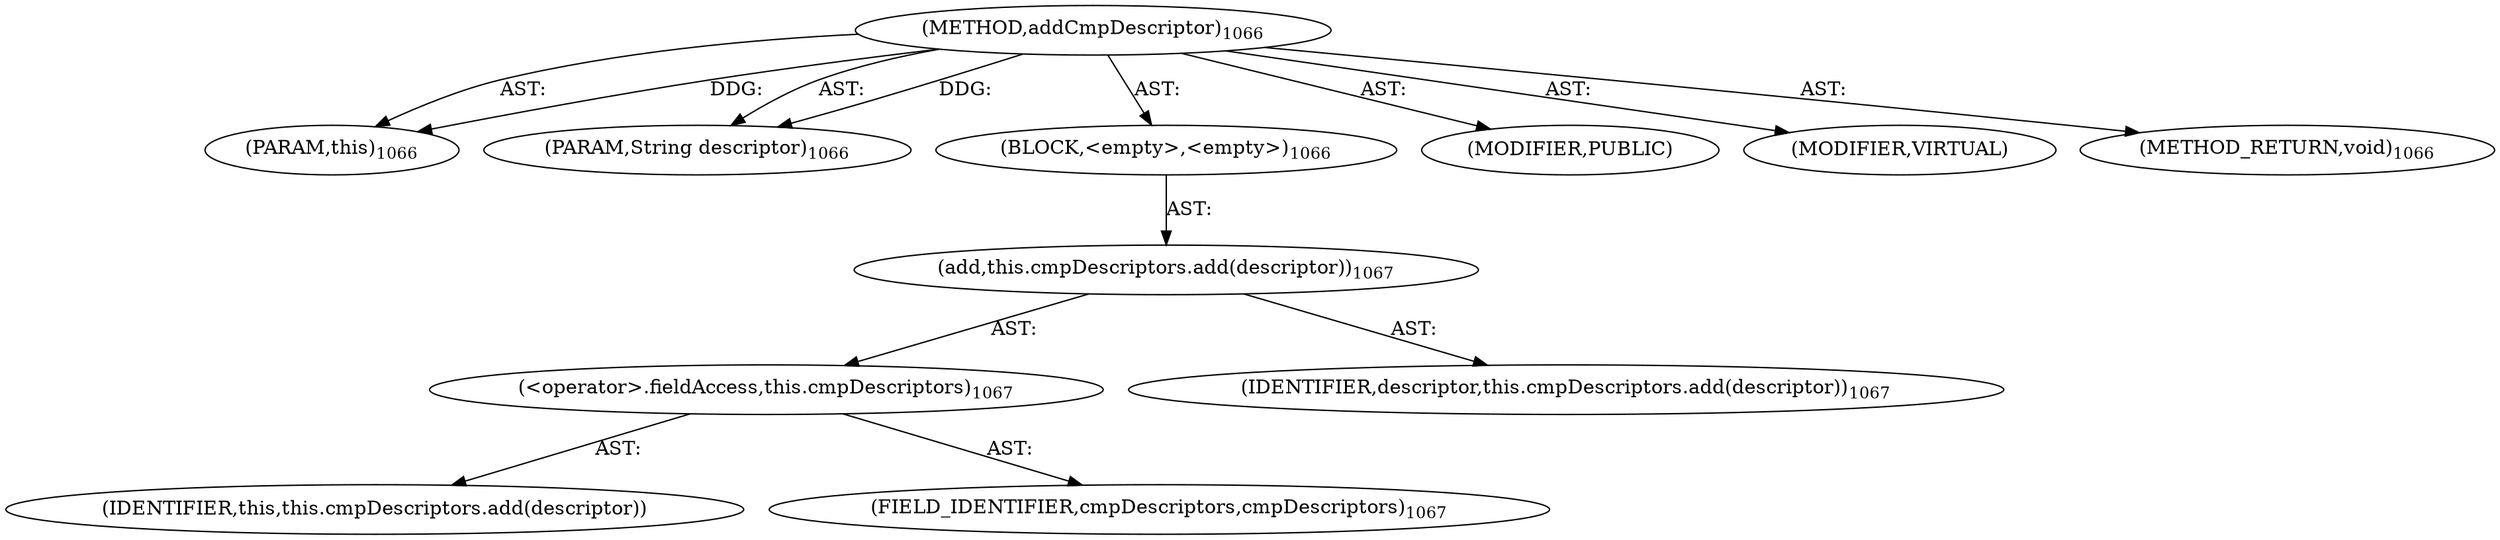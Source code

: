 digraph "addCmpDescriptor" {  
"111669149748" [label = <(METHOD,addCmpDescriptor)<SUB>1066</SUB>> ]
"115964117093" [label = <(PARAM,this)<SUB>1066</SUB>> ]
"115964117094" [label = <(PARAM,String descriptor)<SUB>1066</SUB>> ]
"25769803928" [label = <(BLOCK,&lt;empty&gt;,&lt;empty&gt;)<SUB>1066</SUB>> ]
"30064771722" [label = <(add,this.cmpDescriptors.add(descriptor))<SUB>1067</SUB>> ]
"30064771723" [label = <(&lt;operator&gt;.fieldAccess,this.cmpDescriptors)<SUB>1067</SUB>> ]
"68719477255" [label = <(IDENTIFIER,this,this.cmpDescriptors.add(descriptor))> ]
"55834575031" [label = <(FIELD_IDENTIFIER,cmpDescriptors,cmpDescriptors)<SUB>1067</SUB>> ]
"68719477256" [label = <(IDENTIFIER,descriptor,this.cmpDescriptors.add(descriptor))<SUB>1067</SUB>> ]
"133143986318" [label = <(MODIFIER,PUBLIC)> ]
"133143986319" [label = <(MODIFIER,VIRTUAL)> ]
"128849018932" [label = <(METHOD_RETURN,void)<SUB>1066</SUB>> ]
  "111669149748" -> "115964117093"  [ label = "AST: "] 
  "111669149748" -> "115964117094"  [ label = "AST: "] 
  "111669149748" -> "25769803928"  [ label = "AST: "] 
  "111669149748" -> "133143986318"  [ label = "AST: "] 
  "111669149748" -> "133143986319"  [ label = "AST: "] 
  "111669149748" -> "128849018932"  [ label = "AST: "] 
  "25769803928" -> "30064771722"  [ label = "AST: "] 
  "30064771722" -> "30064771723"  [ label = "AST: "] 
  "30064771722" -> "68719477256"  [ label = "AST: "] 
  "30064771723" -> "68719477255"  [ label = "AST: "] 
  "30064771723" -> "55834575031"  [ label = "AST: "] 
  "111669149748" -> "115964117093"  [ label = "DDG: "] 
  "111669149748" -> "115964117094"  [ label = "DDG: "] 
}
